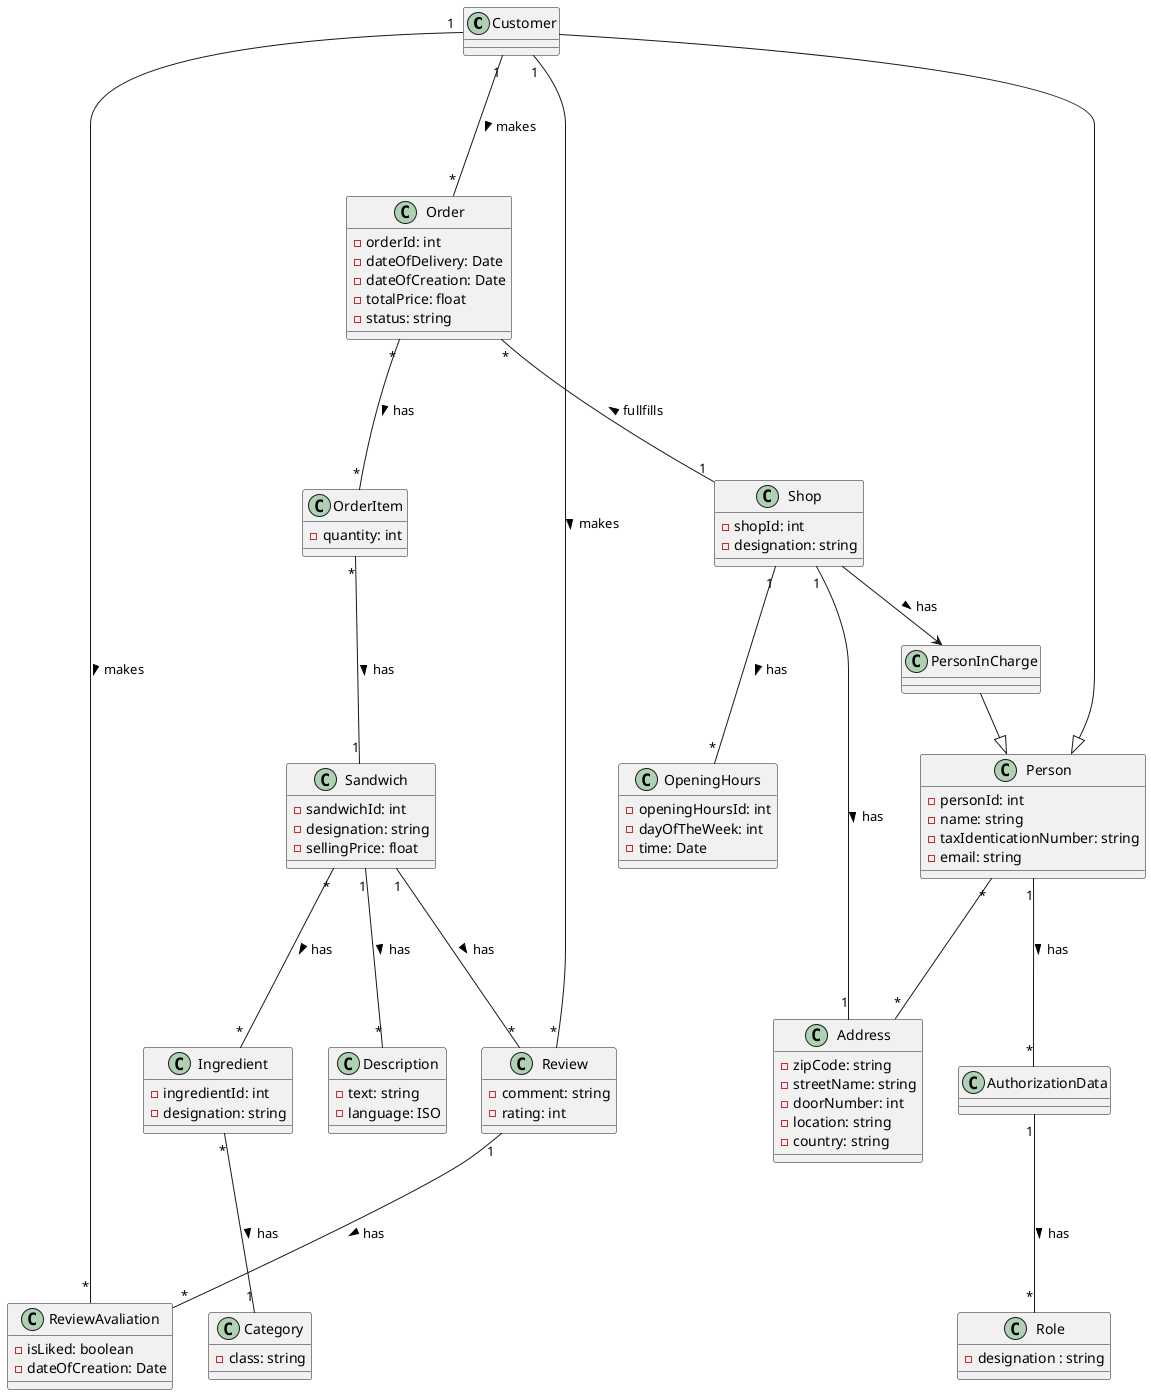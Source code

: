 @startuml Domain Model
  class Customer {
  }

  class PersonInCharge{
  }

  class Person{
    - personId: int
    - name: string
    - taxIdenticationNumber: string
    - email: string

  }

  class Address{
    - zipCode: string
    - streetName: string
    - doorNumber: int
    - location: string
    - country: string

  }

  class AuthorizationData{

  }

  class Role{
    - designation : string
  }
  class Sandwich {
    - sandwichId: int
    - designation: string
    - sellingPrice: float
  }

  class Description{
    - text: string
    - language: ISO
  }

  class Ingredient {
    - ingredientId: int
    - designation: string
  }
  class Category{
    - class: string
  }

  class Review{
    - comment: string
    - rating: int
  }

  class Shop{
    - shopId: int
    - designation: string
  }

  class OpeningHours{
    - openingHoursId: int
    - dayOfTheWeek: int
    - time: Date
  }

  class Order{
    - orderId: int
    - dateOfDelivery: Date
    - dateOfCreation: Date
    - totalPrice: float
    - status: string
  }

  class OrderItem{
    - quantity: int
  }

  class ReviewAvaliation{
    - isLiked: boolean
    - dateOfCreation: Date
  }


  Person "1" --- "*" AuthorizationData: has >
  AuthorizationData "1" --- "*" Role: has >
  Sandwich "*" --- "*" Ingredient: has >
  Sandwich "1" --- "*" Description: has >
  Shop "1" --- "*" OpeningHours: has >
  Shop --> PersonInCharge: has >
  Order "*" --- "*" OrderItem: has >
  Customer "1" --- "*" Order: makes >
  Customer "1" --- "*" Review: makes >
  Sandwich "1" --- "*" Review: has >
  Review "1" --- "*" ReviewAvaliation: has >
  Customer "1" --- "*" ReviewAvaliation: makes >
  Order "*" --- "1" Shop: fullfills <
  Ingredient "*" --- "1" Category: has >
  Shop "1" --- "1" Address: has >
  OrderItem "*" --- "1" Sandwich: has >
  Customer --|> Person
  PersonInCharge --|> Person
  Person "*" --- "*" Address

@enduml